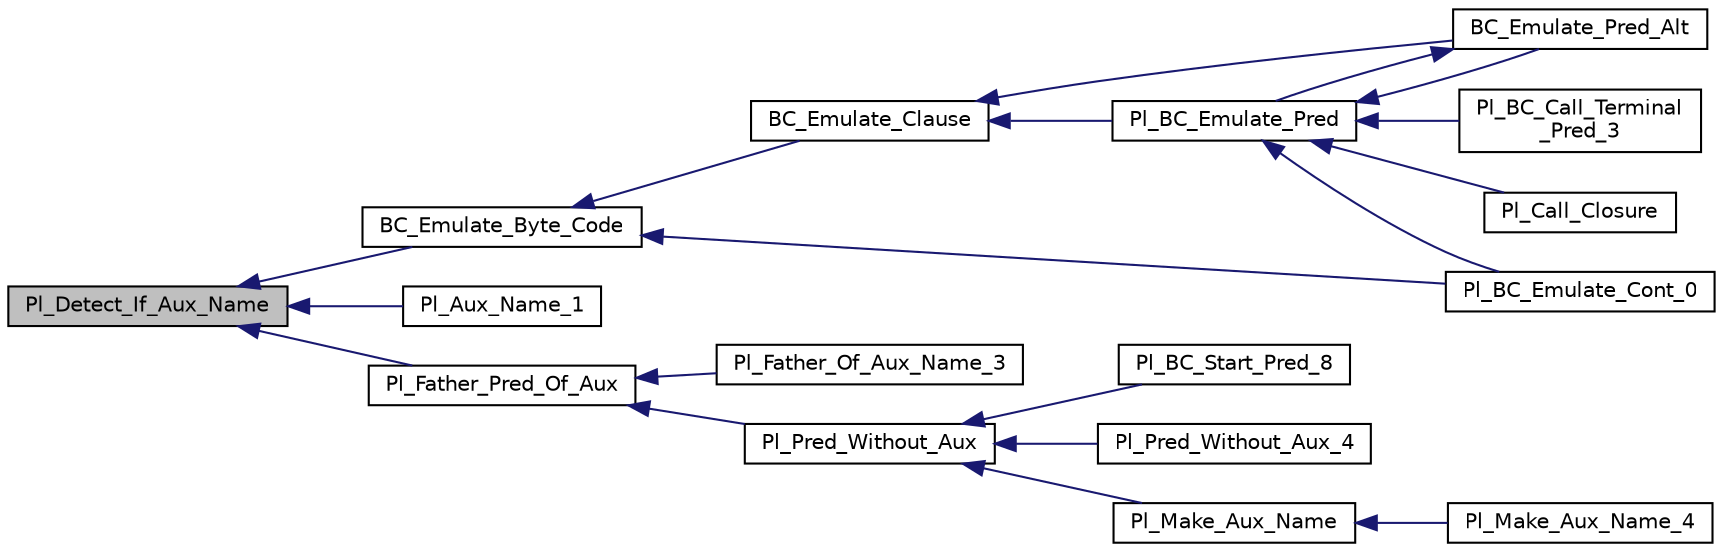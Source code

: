 digraph "Pl_Detect_If_Aux_Name"
{
  edge [fontname="Helvetica",fontsize="10",labelfontname="Helvetica",labelfontsize="10"];
  node [fontname="Helvetica",fontsize="10",shape=record];
  rankdir="LR";
  Node1 [label="Pl_Detect_If_Aux_Name",height=0.2,width=0.4,color="black", fillcolor="grey75", style="filled", fontcolor="black"];
  Node1 -> Node2 [dir="back",color="midnightblue",fontsize="10",style="solid",fontname="Helvetica"];
  Node2 [label="BC_Emulate_Byte_Code",height=0.2,width=0.4,color="black", fillcolor="white", style="filled",URL="$bc__supp_8c.html#a76dfe05d2b8c2759f785c9a9a003b782"];
  Node2 -> Node3 [dir="back",color="midnightblue",fontsize="10",style="solid",fontname="Helvetica"];
  Node3 [label="BC_Emulate_Clause",height=0.2,width=0.4,color="black", fillcolor="white", style="filled",URL="$bc__supp_8c.html#a77ff26a73bb5736aff1d2c5d97400be5"];
  Node3 -> Node4 [dir="back",color="midnightblue",fontsize="10",style="solid",fontname="Helvetica"];
  Node4 [label="Pl_BC_Emulate_Pred",height=0.2,width=0.4,color="black", fillcolor="white", style="filled",URL="$bc__supp_8h.html#a8a045e53639fe083b9e018f119e754e4"];
  Node4 -> Node5 [dir="back",color="midnightblue",fontsize="10",style="solid",fontname="Helvetica"];
  Node5 [label="Pl_BC_Call_Terminal\l_Pred_3",height=0.2,width=0.4,color="black", fillcolor="white", style="filled",URL="$bc__supp_8c.html#a972dcf547f043fb0988173c77a2f521f"];
  Node4 -> Node6 [dir="back",color="midnightblue",fontsize="10",style="solid",fontname="Helvetica"];
  Node6 [label="BC_Emulate_Pred_Alt",height=0.2,width=0.4,color="black", fillcolor="white", style="filled",URL="$bc__supp_8c.html#af5eb08f345855ac14975d4366243dbc5"];
  Node6 -> Node4 [dir="back",color="midnightblue",fontsize="10",style="solid",fontname="Helvetica"];
  Node4 -> Node7 [dir="back",color="midnightblue",fontsize="10",style="solid",fontname="Helvetica"];
  Node7 [label="Pl_BC_Emulate_Cont_0",height=0.2,width=0.4,color="black", fillcolor="white", style="filled",URL="$bc__supp_8c.html#a3eaaadb92bd63dd9a3f63436a81a3dcc"];
  Node4 -> Node8 [dir="back",color="midnightblue",fontsize="10",style="solid",fontname="Helvetica"];
  Node8 [label="Pl_Call_Closure",height=0.2,width=0.4,color="black", fillcolor="white", style="filled",URL="$call__args__c_8c.html#af6fb473d73263063c7c2361e4c6a8981"];
  Node3 -> Node6 [dir="back",color="midnightblue",fontsize="10",style="solid",fontname="Helvetica"];
  Node2 -> Node7 [dir="back",color="midnightblue",fontsize="10",style="solid",fontname="Helvetica"];
  Node1 -> Node9 [dir="back",color="midnightblue",fontsize="10",style="solid",fontname="Helvetica"];
  Node9 [label="Pl_Aux_Name_1",height=0.2,width=0.4,color="black", fillcolor="white", style="filled",URL="$pred__c_8c.html#a7a6652284b82031f91873bf9f1ea6a60"];
  Node1 -> Node10 [dir="back",color="midnightblue",fontsize="10",style="solid",fontname="Helvetica"];
  Node10 [label="Pl_Father_Pred_Of_Aux",height=0.2,width=0.4,color="black", fillcolor="white", style="filled",URL="$pred__supp_8h.html#a11ee7ce76d2cf9ed954eb59086228d2e"];
  Node10 -> Node11 [dir="back",color="midnightblue",fontsize="10",style="solid",fontname="Helvetica"];
  Node11 [label="Pl_Father_Of_Aux_Name_3",height=0.2,width=0.4,color="black", fillcolor="white", style="filled",URL="$pred__c_8c.html#a92ad169cc36094af38731f5f54522866"];
  Node10 -> Node12 [dir="back",color="midnightblue",fontsize="10",style="solid",fontname="Helvetica"];
  Node12 [label="Pl_Pred_Without_Aux",height=0.2,width=0.4,color="black", fillcolor="white", style="filled",URL="$pred__supp_8h.html#ac847f5319e19f0b8541980f358607b45"];
  Node12 -> Node13 [dir="back",color="midnightblue",fontsize="10",style="solid",fontname="Helvetica"];
  Node13 [label="Pl_BC_Start_Pred_8",height=0.2,width=0.4,color="black", fillcolor="white", style="filled",URL="$bc__supp_8c.html#a78d4c74e8773ebb5cf2245f265114542"];
  Node12 -> Node14 [dir="back",color="midnightblue",fontsize="10",style="solid",fontname="Helvetica"];
  Node14 [label="Pl_Pred_Without_Aux_4",height=0.2,width=0.4,color="black", fillcolor="white", style="filled",URL="$pred__c_8c.html#a1ab792a2bb64ef9bc2dce73d1c25d350"];
  Node12 -> Node15 [dir="back",color="midnightblue",fontsize="10",style="solid",fontname="Helvetica"];
  Node15 [label="Pl_Make_Aux_Name",height=0.2,width=0.4,color="black", fillcolor="white", style="filled",URL="$pred__supp_8h.html#a0116518f3303db9779c6cc3f5c2d878b"];
  Node15 -> Node16 [dir="back",color="midnightblue",fontsize="10",style="solid",fontname="Helvetica"];
  Node16 [label="Pl_Make_Aux_Name_4",height=0.2,width=0.4,color="black", fillcolor="white", style="filled",URL="$pred__c_8c.html#ad5b6a73a755dbad8b85a60fb6880e0a5"];
}
